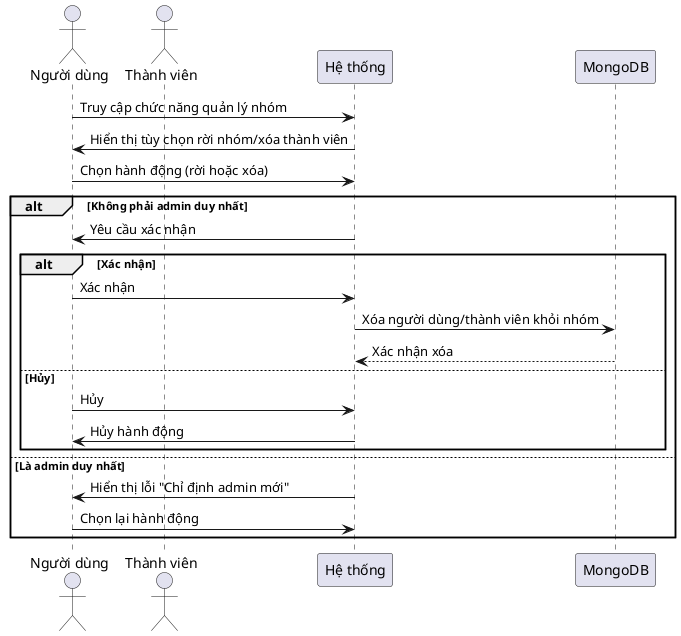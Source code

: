 @startuml
actor "Người dùng" as User
actor "Thành viên" as Member
participant "Hệ thống" as System
participant "MongoDB" as DB

User -> System: Truy cập chức năng quản lý nhóm
System -> User: Hiển thị tùy chọn rời nhóm/xóa thành viên
User -> System: Chọn hành động (rời hoặc xóa)

alt Không phải admin duy nhất
    System -> User: Yêu cầu xác nhận
    alt Xác nhận
        User -> System: Xác nhận
        System -> DB: Xóa người dùng/thành viên khỏi nhóm
        DB --> System: Xác nhận xóa
    else Hủy
        User -> System: Hủy
        System -> User: Hủy hành động
    end alt
else Là admin duy nhất
    System -> User: Hiển thị lỗi "Chỉ định admin mới"
    User -> System: Chọn lại hành động
end alt

@enduml
